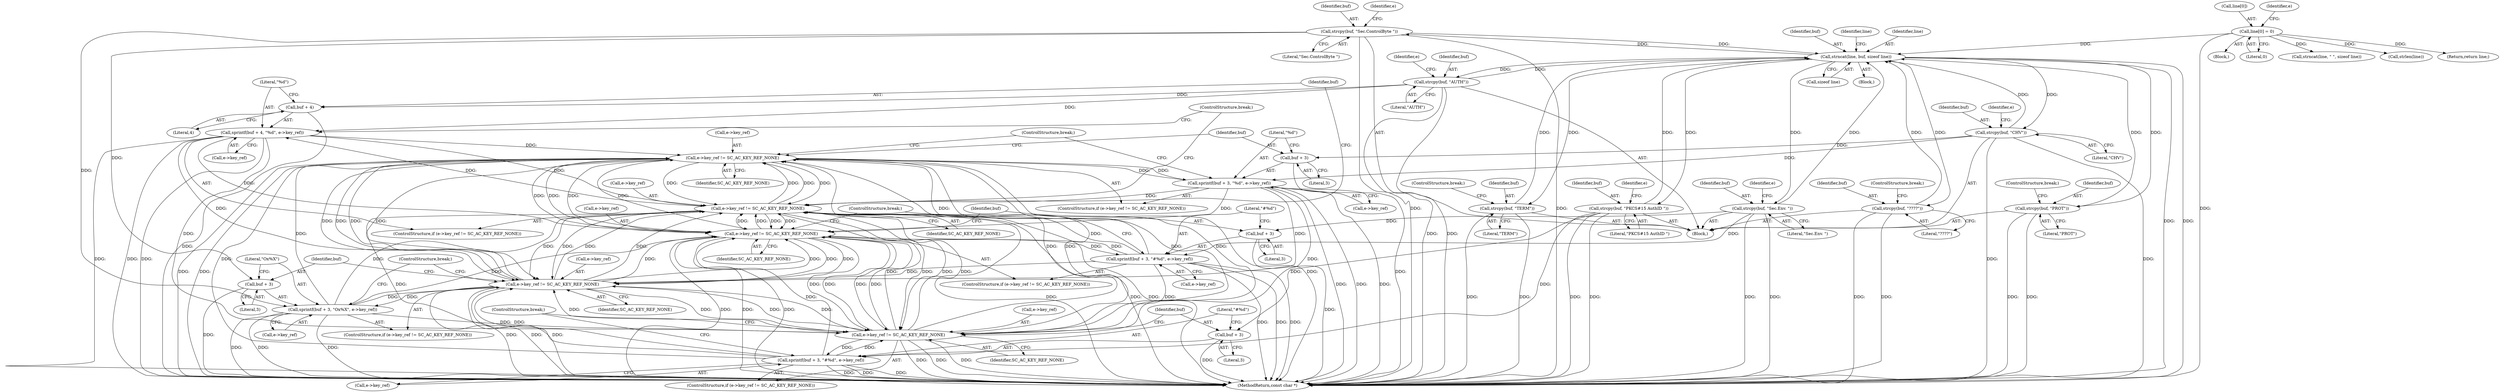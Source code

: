 digraph "0_OpenSC_360e95d45ac4123255a4c796db96337f332160ad#diff-d643a0fa169471dbf2912f4866dc49c5_11@API" {
"1000209" [label="(Call,strcpy(buf, \"Sec.ControlByte \"))"];
"1000251" [label="(Call,strncat(line, buf, sizeof line))"];
"1000114" [label="(Call,line[0] = 0)"];
"1000171" [label="(Call,strcpy(buf, \"AUTH\"))"];
"1000190" [label="(Call,strcpy(buf, \"Sec.Env. \"))"];
"1000161" [label="(Call,strcpy(buf, \"TERM\"))"];
"1000247" [label="(Call,strcpy(buf, \"????\"))"];
"1000209" [label="(Call,strcpy(buf, \"Sec.ControlByte \"))"];
"1000228" [label="(Call,strcpy(buf, \"PKCS#15 AuthID \"))"];
"1000166" [label="(Call,strcpy(buf, \"PROT\"))"];
"1000142" [label="(Call,strcpy(buf, \"CHV\"))"];
"1000218" [label="(Call,sprintf(buf + 3, \"Ox%X\", e->key_ref))"];
"1000146" [label="(Call,e->key_ref != SC_AC_KEY_REF_NONE)"];
"1000151" [label="(Call,sprintf(buf + 3, \"%d\", e->key_ref))"];
"1000175" [label="(Call,e->key_ref != SC_AC_KEY_REF_NONE)"];
"1000180" [label="(Call,sprintf(buf + 4, \"%d\", e->key_ref))"];
"1000194" [label="(Call,e->key_ref != SC_AC_KEY_REF_NONE)"];
"1000199" [label="(Call,sprintf(buf + 3, \"#%d\", e->key_ref))"];
"1000213" [label="(Call,e->key_ref != SC_AC_KEY_REF_NONE)"];
"1000232" [label="(Call,e->key_ref != SC_AC_KEY_REF_NONE)"];
"1000237" [label="(Call,sprintf(buf + 3, \"#%d\", e->key_ref))"];
"1000219" [label="(Call,buf + 3)"];
"1000152" [label="(Call,buf + 3)"];
"1000181" [label="(Call,buf + 4)"];
"1000200" [label="(Call,buf + 3)"];
"1000238" [label="(Call,buf + 3)"];
"1000249" [label="(Literal,\"????\")"];
"1000199" [label="(Call,sprintf(buf + 3, \"#%d\", e->key_ref))"];
"1000114" [label="(Call,line[0] = 0)"];
"1000180" [label="(Call,sprintf(buf + 4, \"%d\", e->key_ref))"];
"1000207" [label="(ControlStructure,break;)"];
"1000230" [label="(Literal,\"PKCS#15 AuthID \")"];
"1000191" [label="(Identifier,buf)"];
"1000254" [label="(Call,sizeof line)"];
"1000176" [label="(Call,e->key_ref)"];
"1000131" [label="(Block,)"];
"1000175" [label="(Call,e->key_ref != SC_AC_KEY_REF_NONE)"];
"1000161" [label="(Call,strcpy(buf, \"TERM\"))"];
"1000218" [label="(Call,sprintf(buf + 3, \"Ox%X\", e->key_ref))"];
"1000154" [label="(Literal,3)"];
"1000162" [label="(Identifier,buf)"];
"1000104" [label="(Block,)"];
"1000153" [label="(Identifier,buf)"];
"1000188" [label="(ControlStructure,break;)"];
"1000226" [label="(ControlStructure,break;)"];
"1000204" [label="(Call,e->key_ref)"];
"1000182" [label="(Identifier,buf)"];
"1000179" [label="(Identifier,SC_AC_KEY_REF_NONE)"];
"1000232" [label="(Call,e->key_ref != SC_AC_KEY_REF_NONE)"];
"1000144" [label="(Literal,\"CHV\")"];
"1000212" [label="(ControlStructure,if (e->key_ref != SC_AC_KEY_REF_NONE))"];
"1000174" [label="(ControlStructure,if (e->key_ref != SC_AC_KEY_REF_NONE))"];
"1000253" [label="(Identifier,buf)"];
"1000256" [label="(Call,strncat(line, \" \", sizeof line))"];
"1000236" [label="(Identifier,SC_AC_KEY_REF_NONE)"];
"1000118" [label="(Literal,0)"];
"1000173" [label="(Literal,\"AUTH\")"];
"1000147" [label="(Call,e->key_ref)"];
"1000150" [label="(Identifier,SC_AC_KEY_REF_NONE)"];
"1000200" [label="(Call,buf + 3)"];
"1000159" [label="(ControlStructure,break;)"];
"1000238" [label="(Call,buf + 3)"];
"1000172" [label="(Identifier,buf)"];
"1000222" [label="(Literal,\"Ox%X\")"];
"1000217" [label="(Identifier,SC_AC_KEY_REF_NONE)"];
"1000231" [label="(ControlStructure,if (e->key_ref != SC_AC_KEY_REF_NONE))"];
"1000201" [label="(Identifier,buf)"];
"1000234" [label="(Identifier,e)"];
"1000209" [label="(Call,strcpy(buf, \"Sec.ControlByte \"))"];
"1000169" [label="(ControlStructure,break;)"];
"1000164" [label="(ControlStructure,break;)"];
"1000143" [label="(Identifier,buf)"];
"1000184" [label="(Literal,\"%d\")"];
"1000142" [label="(Call,strcpy(buf, \"CHV\"))"];
"1000151" [label="(Call,sprintf(buf + 3, \"%d\", e->key_ref))"];
"1000221" [label="(Literal,3)"];
"1000237" [label="(Call,sprintf(buf + 3, \"#%d\", e->key_ref))"];
"1000115" [label="(Call,line[0])"];
"1000166" [label="(Call,strcpy(buf, \"PROT\"))"];
"1000240" [label="(Literal,3)"];
"1000193" [label="(ControlStructure,if (e->key_ref != SC_AC_KEY_REF_NONE))"];
"1000190" [label="(Call,strcpy(buf, \"Sec.Env. \"))"];
"1000156" [label="(Call,e->key_ref)"];
"1000257" [label="(Identifier,line)"];
"1000211" [label="(Literal,\"Sec.ControlByte \")"];
"1000241" [label="(Literal,\"#%d\")"];
"1000198" [label="(Identifier,SC_AC_KEY_REF_NONE)"];
"1000239" [label="(Identifier,buf)"];
"1000192" [label="(Literal,\"Sec.Env. \")"];
"1000183" [label="(Literal,4)"];
"1000195" [label="(Call,e->key_ref)"];
"1000210" [label="(Identifier,buf)"];
"1000185" [label="(Call,e->key_ref)"];
"1000214" [label="(Call,e->key_ref)"];
"1000203" [label="(Literal,\"#%d\")"];
"1000252" [label="(Identifier,line)"];
"1000177" [label="(Identifier,e)"];
"1000233" [label="(Call,e->key_ref)"];
"1000155" [label="(Literal,\"%d\")"];
"1000171" [label="(Call,strcpy(buf, \"AUTH\"))"];
"1000202" [label="(Literal,3)"];
"1000248" [label="(Identifier,buf)"];
"1000146" [label="(Call,e->key_ref != SC_AC_KEY_REF_NONE)"];
"1000247" [label="(Call,strcpy(buf, \"????\"))"];
"1000220" [label="(Identifier,buf)"];
"1000219" [label="(Call,buf + 3)"];
"1000145" [label="(ControlStructure,if (e->key_ref != SC_AC_KEY_REF_NONE))"];
"1000163" [label="(Literal,\"TERM\")"];
"1000223" [label="(Call,e->key_ref)"];
"1000278" [label="(Call,strlen(line))"];
"1000242" [label="(Call,e->key_ref)"];
"1000251" [label="(Call,strncat(line, buf, sizeof line))"];
"1000167" [label="(Identifier,buf)"];
"1000194" [label="(Call,e->key_ref != SC_AC_KEY_REF_NONE)"];
"1000196" [label="(Identifier,e)"];
"1000284" [label="(MethodReturn,const char *)"];
"1000213" [label="(Call,e->key_ref != SC_AC_KEY_REF_NONE)"];
"1000123" [label="(Block,)"];
"1000168" [label="(Literal,\"PROT\")"];
"1000152" [label="(Call,buf + 3)"];
"1000282" [label="(Return,return line;)"];
"1000228" [label="(Call,strcpy(buf, \"PKCS#15 AuthID \"))"];
"1000181" [label="(Call,buf + 4)"];
"1000245" [label="(ControlStructure,break;)"];
"1000250" [label="(ControlStructure,break;)"];
"1000148" [label="(Identifier,e)"];
"1000215" [label="(Identifier,e)"];
"1000229" [label="(Identifier,buf)"];
"1000121" [label="(Identifier,e)"];
"1000209" -> "1000131"  [label="AST: "];
"1000209" -> "1000211"  [label="CFG: "];
"1000210" -> "1000209"  [label="AST: "];
"1000211" -> "1000209"  [label="AST: "];
"1000215" -> "1000209"  [label="CFG: "];
"1000209" -> "1000284"  [label="DDG: "];
"1000209" -> "1000284"  [label="DDG: "];
"1000251" -> "1000209"  [label="DDG: "];
"1000209" -> "1000218"  [label="DDG: "];
"1000209" -> "1000219"  [label="DDG: "];
"1000209" -> "1000251"  [label="DDG: "];
"1000251" -> "1000123"  [label="AST: "];
"1000251" -> "1000254"  [label="CFG: "];
"1000252" -> "1000251"  [label="AST: "];
"1000253" -> "1000251"  [label="AST: "];
"1000254" -> "1000251"  [label="AST: "];
"1000257" -> "1000251"  [label="CFG: "];
"1000251" -> "1000284"  [label="DDG: "];
"1000251" -> "1000284"  [label="DDG: "];
"1000251" -> "1000142"  [label="DDG: "];
"1000251" -> "1000161"  [label="DDG: "];
"1000251" -> "1000166"  [label="DDG: "];
"1000251" -> "1000171"  [label="DDG: "];
"1000251" -> "1000190"  [label="DDG: "];
"1000251" -> "1000228"  [label="DDG: "];
"1000251" -> "1000247"  [label="DDG: "];
"1000114" -> "1000251"  [label="DDG: "];
"1000171" -> "1000251"  [label="DDG: "];
"1000190" -> "1000251"  [label="DDG: "];
"1000161" -> "1000251"  [label="DDG: "];
"1000247" -> "1000251"  [label="DDG: "];
"1000228" -> "1000251"  [label="DDG: "];
"1000166" -> "1000251"  [label="DDG: "];
"1000142" -> "1000251"  [label="DDG: "];
"1000114" -> "1000104"  [label="AST: "];
"1000114" -> "1000118"  [label="CFG: "];
"1000115" -> "1000114"  [label="AST: "];
"1000118" -> "1000114"  [label="AST: "];
"1000121" -> "1000114"  [label="CFG: "];
"1000114" -> "1000284"  [label="DDG: "];
"1000114" -> "1000256"  [label="DDG: "];
"1000114" -> "1000278"  [label="DDG: "];
"1000114" -> "1000282"  [label="DDG: "];
"1000171" -> "1000131"  [label="AST: "];
"1000171" -> "1000173"  [label="CFG: "];
"1000172" -> "1000171"  [label="AST: "];
"1000173" -> "1000171"  [label="AST: "];
"1000177" -> "1000171"  [label="CFG: "];
"1000171" -> "1000284"  [label="DDG: "];
"1000171" -> "1000284"  [label="DDG: "];
"1000171" -> "1000180"  [label="DDG: "];
"1000171" -> "1000181"  [label="DDG: "];
"1000190" -> "1000131"  [label="AST: "];
"1000190" -> "1000192"  [label="CFG: "];
"1000191" -> "1000190"  [label="AST: "];
"1000192" -> "1000190"  [label="AST: "];
"1000196" -> "1000190"  [label="CFG: "];
"1000190" -> "1000284"  [label="DDG: "];
"1000190" -> "1000284"  [label="DDG: "];
"1000190" -> "1000199"  [label="DDG: "];
"1000190" -> "1000200"  [label="DDG: "];
"1000161" -> "1000131"  [label="AST: "];
"1000161" -> "1000163"  [label="CFG: "];
"1000162" -> "1000161"  [label="AST: "];
"1000163" -> "1000161"  [label="AST: "];
"1000164" -> "1000161"  [label="CFG: "];
"1000161" -> "1000284"  [label="DDG: "];
"1000161" -> "1000284"  [label="DDG: "];
"1000247" -> "1000131"  [label="AST: "];
"1000247" -> "1000249"  [label="CFG: "];
"1000248" -> "1000247"  [label="AST: "];
"1000249" -> "1000247"  [label="AST: "];
"1000250" -> "1000247"  [label="CFG: "];
"1000247" -> "1000284"  [label="DDG: "];
"1000247" -> "1000284"  [label="DDG: "];
"1000228" -> "1000131"  [label="AST: "];
"1000228" -> "1000230"  [label="CFG: "];
"1000229" -> "1000228"  [label="AST: "];
"1000230" -> "1000228"  [label="AST: "];
"1000234" -> "1000228"  [label="CFG: "];
"1000228" -> "1000284"  [label="DDG: "];
"1000228" -> "1000284"  [label="DDG: "];
"1000228" -> "1000237"  [label="DDG: "];
"1000228" -> "1000238"  [label="DDG: "];
"1000166" -> "1000131"  [label="AST: "];
"1000166" -> "1000168"  [label="CFG: "];
"1000167" -> "1000166"  [label="AST: "];
"1000168" -> "1000166"  [label="AST: "];
"1000169" -> "1000166"  [label="CFG: "];
"1000166" -> "1000284"  [label="DDG: "];
"1000166" -> "1000284"  [label="DDG: "];
"1000142" -> "1000131"  [label="AST: "];
"1000142" -> "1000144"  [label="CFG: "];
"1000143" -> "1000142"  [label="AST: "];
"1000144" -> "1000142"  [label="AST: "];
"1000148" -> "1000142"  [label="CFG: "];
"1000142" -> "1000284"  [label="DDG: "];
"1000142" -> "1000284"  [label="DDG: "];
"1000142" -> "1000151"  [label="DDG: "];
"1000142" -> "1000152"  [label="DDG: "];
"1000218" -> "1000212"  [label="AST: "];
"1000218" -> "1000223"  [label="CFG: "];
"1000219" -> "1000218"  [label="AST: "];
"1000222" -> "1000218"  [label="AST: "];
"1000223" -> "1000218"  [label="AST: "];
"1000226" -> "1000218"  [label="CFG: "];
"1000218" -> "1000284"  [label="DDG: "];
"1000218" -> "1000284"  [label="DDG: "];
"1000218" -> "1000284"  [label="DDG: "];
"1000218" -> "1000146"  [label="DDG: "];
"1000218" -> "1000175"  [label="DDG: "];
"1000218" -> "1000194"  [label="DDG: "];
"1000218" -> "1000213"  [label="DDG: "];
"1000213" -> "1000218"  [label="DDG: "];
"1000218" -> "1000232"  [label="DDG: "];
"1000146" -> "1000145"  [label="AST: "];
"1000146" -> "1000150"  [label="CFG: "];
"1000147" -> "1000146"  [label="AST: "];
"1000150" -> "1000146"  [label="AST: "];
"1000153" -> "1000146"  [label="CFG: "];
"1000159" -> "1000146"  [label="CFG: "];
"1000146" -> "1000284"  [label="DDG: "];
"1000146" -> "1000284"  [label="DDG: "];
"1000146" -> "1000284"  [label="DDG: "];
"1000180" -> "1000146"  [label="DDG: "];
"1000232" -> "1000146"  [label="DDG: "];
"1000232" -> "1000146"  [label="DDG: "];
"1000213" -> "1000146"  [label="DDG: "];
"1000213" -> "1000146"  [label="DDG: "];
"1000194" -> "1000146"  [label="DDG: "];
"1000194" -> "1000146"  [label="DDG: "];
"1000175" -> "1000146"  [label="DDG: "];
"1000175" -> "1000146"  [label="DDG: "];
"1000237" -> "1000146"  [label="DDG: "];
"1000151" -> "1000146"  [label="DDG: "];
"1000199" -> "1000146"  [label="DDG: "];
"1000146" -> "1000151"  [label="DDG: "];
"1000146" -> "1000175"  [label="DDG: "];
"1000146" -> "1000175"  [label="DDG: "];
"1000146" -> "1000194"  [label="DDG: "];
"1000146" -> "1000194"  [label="DDG: "];
"1000146" -> "1000213"  [label="DDG: "];
"1000146" -> "1000213"  [label="DDG: "];
"1000146" -> "1000232"  [label="DDG: "];
"1000146" -> "1000232"  [label="DDG: "];
"1000151" -> "1000145"  [label="AST: "];
"1000151" -> "1000156"  [label="CFG: "];
"1000152" -> "1000151"  [label="AST: "];
"1000155" -> "1000151"  [label="AST: "];
"1000156" -> "1000151"  [label="AST: "];
"1000159" -> "1000151"  [label="CFG: "];
"1000151" -> "1000284"  [label="DDG: "];
"1000151" -> "1000284"  [label="DDG: "];
"1000151" -> "1000284"  [label="DDG: "];
"1000151" -> "1000175"  [label="DDG: "];
"1000151" -> "1000194"  [label="DDG: "];
"1000151" -> "1000213"  [label="DDG: "];
"1000151" -> "1000232"  [label="DDG: "];
"1000175" -> "1000174"  [label="AST: "];
"1000175" -> "1000179"  [label="CFG: "];
"1000176" -> "1000175"  [label="AST: "];
"1000179" -> "1000175"  [label="AST: "];
"1000182" -> "1000175"  [label="CFG: "];
"1000188" -> "1000175"  [label="CFG: "];
"1000175" -> "1000284"  [label="DDG: "];
"1000175" -> "1000284"  [label="DDG: "];
"1000175" -> "1000284"  [label="DDG: "];
"1000180" -> "1000175"  [label="DDG: "];
"1000232" -> "1000175"  [label="DDG: "];
"1000232" -> "1000175"  [label="DDG: "];
"1000213" -> "1000175"  [label="DDG: "];
"1000213" -> "1000175"  [label="DDG: "];
"1000194" -> "1000175"  [label="DDG: "];
"1000194" -> "1000175"  [label="DDG: "];
"1000237" -> "1000175"  [label="DDG: "];
"1000199" -> "1000175"  [label="DDG: "];
"1000175" -> "1000180"  [label="DDG: "];
"1000175" -> "1000194"  [label="DDG: "];
"1000175" -> "1000194"  [label="DDG: "];
"1000175" -> "1000213"  [label="DDG: "];
"1000175" -> "1000213"  [label="DDG: "];
"1000175" -> "1000232"  [label="DDG: "];
"1000175" -> "1000232"  [label="DDG: "];
"1000180" -> "1000174"  [label="AST: "];
"1000180" -> "1000185"  [label="CFG: "];
"1000181" -> "1000180"  [label="AST: "];
"1000184" -> "1000180"  [label="AST: "];
"1000185" -> "1000180"  [label="AST: "];
"1000188" -> "1000180"  [label="CFG: "];
"1000180" -> "1000284"  [label="DDG: "];
"1000180" -> "1000284"  [label="DDG: "];
"1000180" -> "1000284"  [label="DDG: "];
"1000180" -> "1000194"  [label="DDG: "];
"1000180" -> "1000213"  [label="DDG: "];
"1000180" -> "1000232"  [label="DDG: "];
"1000194" -> "1000193"  [label="AST: "];
"1000194" -> "1000198"  [label="CFG: "];
"1000195" -> "1000194"  [label="AST: "];
"1000198" -> "1000194"  [label="AST: "];
"1000201" -> "1000194"  [label="CFG: "];
"1000207" -> "1000194"  [label="CFG: "];
"1000194" -> "1000284"  [label="DDG: "];
"1000194" -> "1000284"  [label="DDG: "];
"1000194" -> "1000284"  [label="DDG: "];
"1000232" -> "1000194"  [label="DDG: "];
"1000232" -> "1000194"  [label="DDG: "];
"1000213" -> "1000194"  [label="DDG: "];
"1000213" -> "1000194"  [label="DDG: "];
"1000237" -> "1000194"  [label="DDG: "];
"1000199" -> "1000194"  [label="DDG: "];
"1000194" -> "1000199"  [label="DDG: "];
"1000194" -> "1000213"  [label="DDG: "];
"1000194" -> "1000213"  [label="DDG: "];
"1000194" -> "1000232"  [label="DDG: "];
"1000194" -> "1000232"  [label="DDG: "];
"1000199" -> "1000193"  [label="AST: "];
"1000199" -> "1000204"  [label="CFG: "];
"1000200" -> "1000199"  [label="AST: "];
"1000203" -> "1000199"  [label="AST: "];
"1000204" -> "1000199"  [label="AST: "];
"1000207" -> "1000199"  [label="CFG: "];
"1000199" -> "1000284"  [label="DDG: "];
"1000199" -> "1000284"  [label="DDG: "];
"1000199" -> "1000284"  [label="DDG: "];
"1000199" -> "1000213"  [label="DDG: "];
"1000199" -> "1000232"  [label="DDG: "];
"1000213" -> "1000212"  [label="AST: "];
"1000213" -> "1000217"  [label="CFG: "];
"1000214" -> "1000213"  [label="AST: "];
"1000217" -> "1000213"  [label="AST: "];
"1000220" -> "1000213"  [label="CFG: "];
"1000226" -> "1000213"  [label="CFG: "];
"1000213" -> "1000284"  [label="DDG: "];
"1000213" -> "1000284"  [label="DDG: "];
"1000213" -> "1000284"  [label="DDG: "];
"1000232" -> "1000213"  [label="DDG: "];
"1000232" -> "1000213"  [label="DDG: "];
"1000237" -> "1000213"  [label="DDG: "];
"1000213" -> "1000232"  [label="DDG: "];
"1000213" -> "1000232"  [label="DDG: "];
"1000232" -> "1000231"  [label="AST: "];
"1000232" -> "1000236"  [label="CFG: "];
"1000233" -> "1000232"  [label="AST: "];
"1000236" -> "1000232"  [label="AST: "];
"1000239" -> "1000232"  [label="CFG: "];
"1000245" -> "1000232"  [label="CFG: "];
"1000232" -> "1000284"  [label="DDG: "];
"1000232" -> "1000284"  [label="DDG: "];
"1000232" -> "1000284"  [label="DDG: "];
"1000237" -> "1000232"  [label="DDG: "];
"1000232" -> "1000237"  [label="DDG: "];
"1000237" -> "1000231"  [label="AST: "];
"1000237" -> "1000242"  [label="CFG: "];
"1000238" -> "1000237"  [label="AST: "];
"1000241" -> "1000237"  [label="AST: "];
"1000242" -> "1000237"  [label="AST: "];
"1000245" -> "1000237"  [label="CFG: "];
"1000237" -> "1000284"  [label="DDG: "];
"1000237" -> "1000284"  [label="DDG: "];
"1000237" -> "1000284"  [label="DDG: "];
"1000219" -> "1000221"  [label="CFG: "];
"1000220" -> "1000219"  [label="AST: "];
"1000221" -> "1000219"  [label="AST: "];
"1000222" -> "1000219"  [label="CFG: "];
"1000219" -> "1000284"  [label="DDG: "];
"1000152" -> "1000154"  [label="CFG: "];
"1000153" -> "1000152"  [label="AST: "];
"1000154" -> "1000152"  [label="AST: "];
"1000155" -> "1000152"  [label="CFG: "];
"1000152" -> "1000284"  [label="DDG: "];
"1000181" -> "1000183"  [label="CFG: "];
"1000182" -> "1000181"  [label="AST: "];
"1000183" -> "1000181"  [label="AST: "];
"1000184" -> "1000181"  [label="CFG: "];
"1000181" -> "1000284"  [label="DDG: "];
"1000200" -> "1000202"  [label="CFG: "];
"1000201" -> "1000200"  [label="AST: "];
"1000202" -> "1000200"  [label="AST: "];
"1000203" -> "1000200"  [label="CFG: "];
"1000200" -> "1000284"  [label="DDG: "];
"1000238" -> "1000240"  [label="CFG: "];
"1000239" -> "1000238"  [label="AST: "];
"1000240" -> "1000238"  [label="AST: "];
"1000241" -> "1000238"  [label="CFG: "];
"1000238" -> "1000284"  [label="DDG: "];
}
